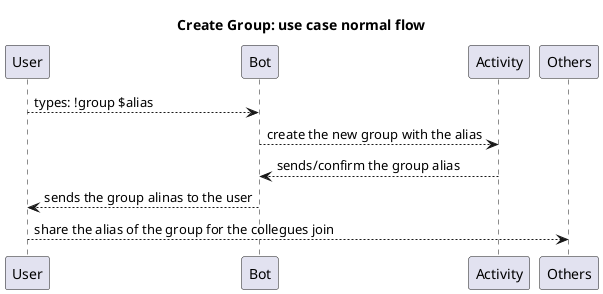 @startuml

title Create Group: use case normal flow

User --> Bot: types: !group $alias
Bot --> Activity: create the new group with the alias
Activity --> Bot: sends/confirm the group alias
Bot --> User: sends the group alinas to the user
User --> Others: share the alias of the group for the collegues join
@enduml